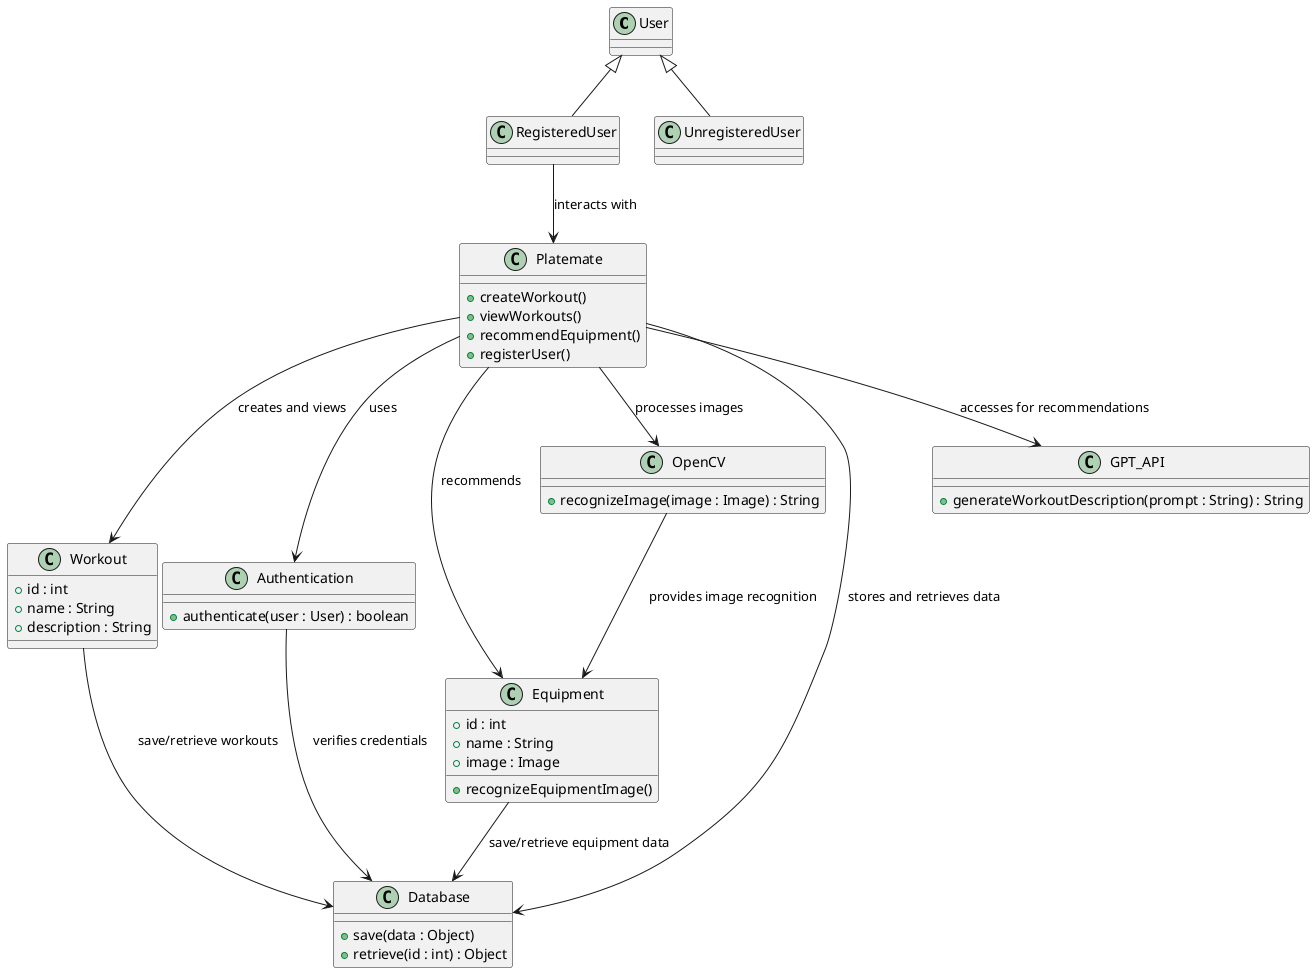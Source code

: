 @startuml class
!define RECTANGLE class

RECTANGLE User {}
RECTANGLE RegisteredUser {}
RECTANGLE UnregisteredUser {}

User <|-- RegisteredUser
User <|-- UnregisteredUser

RECTANGLE Platemate {
    +createWorkout()
    +viewWorkouts()
    +recommendEquipment()
    +registerUser()
}

RECTANGLE Workout {
    +id : int
    +name : String
    +description : String
}

RECTANGLE Equipment {
    +id : int
    +name : String
    +image : Image
    +recognizeEquipmentImage()
}

RECTANGLE Authentication {
    +authenticate(user : User) : boolean
}

RECTANGLE Database {
    +save(data : Object)
    +retrieve(id : int) : Object
}

RECTANGLE OpenCV {
    +recognizeImage(image : Image) : String
}

RECTANGLE GPT_API {
    +generateWorkoutDescription(prompt : String) : String
}

RegisteredUser --> Platemate : interacts with
Platemate --> Workout : creates and views
Platemate --> Equipment : recommends
Platemate --> Authentication : uses
Platemate --> Database : stores and retrieves data
Platemate --> GPT_API : accesses for recommendations
Platemate --> OpenCV : processes images

Workout --> Database : save/retrieve workouts
Equipment --> Database : save/retrieve equipment data
OpenCV --> Equipment : provides image recognition
Authentication --> Database : verifies credentials

@enduml
